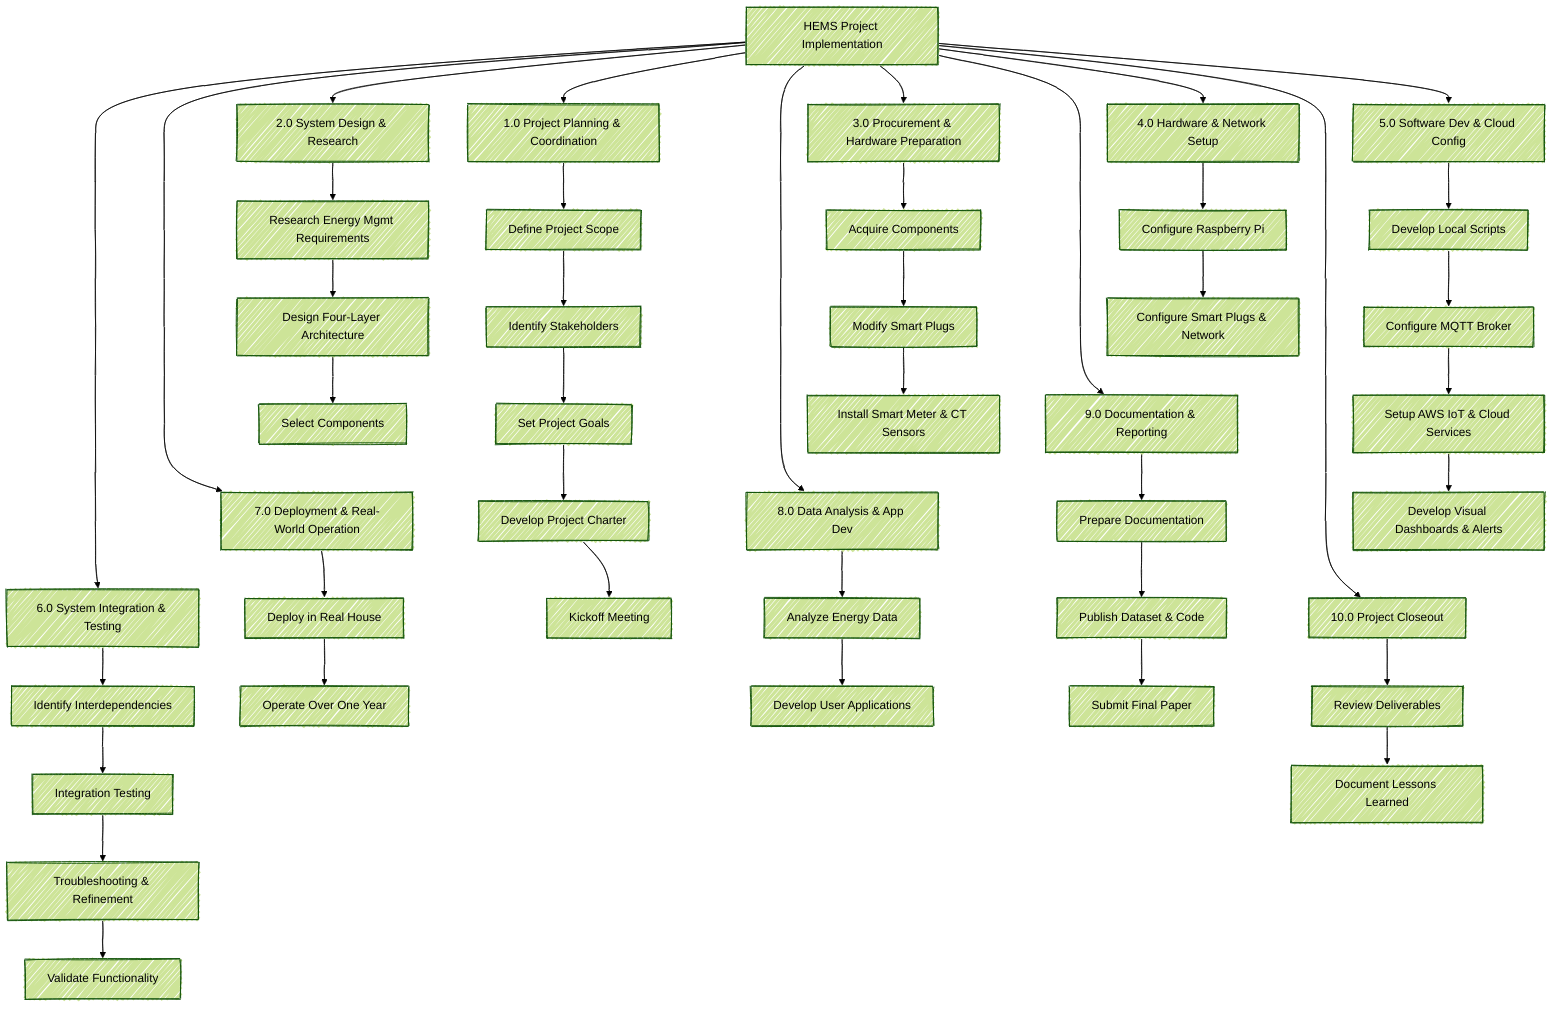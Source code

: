 ---
config:
  theme: forest
  look: handDrawn
  layout: dagre
---
flowchart TD
    A["HEMS Project Implementation"] --> A1["1.0 Project Planning & Coordination"] & A2["2.0 System Design & Research"] & A3["3.0 Procurement & Hardware Preparation"] & A4["4.0 Hardware & Network Setup"] & A5["5.0 Software Dev & Cloud Config"] & A6["6.0 System Integration & Testing"] & A7["7.0 Deployment & Real-World Operation"] & A8["8.0 Data Analysis & App Dev"] & A9["9.0 Documentation & Reporting"] & A10["10.0 Project Closeout"]
    A1 --> A1a["Define Project Scope"]
    A1a --> A1b["Identify Stakeholders"]
    A1b --> A1c["Set Project Goals"]
    A1c --> A1d["Develop Project Charter"]
    A1d --> A1e["Kickoff Meeting"]
    A2 --> A2a["Research Energy Mgmt Requirements"]
    A2a --> A2b["Design Four-Layer Architecture"]
    A2b --> A2c["Select Components"]
    A3 --> A3a["Acquire Components"]
    A3a --> A3b["Modify Smart Plugs"]
    A3b --> A3c["Install Smart Meter & CT Sensors"]
    A4 --> A4a["Configure Raspberry Pi"]
    A4a --> A4b["Configure Smart Plugs & Network"]
    A5 --> A5a["Develop Local Scripts"]
    A5a --> A5b["Configure MQTT Broker"]
    A5b --> A5c["Setup AWS IoT & Cloud Services"]
    A5c --> A5d["Develop Visual Dashboards & Alerts"]
    A1d ~~~ A6
    A6 --> A6a["Identify Interdependencies"]
    A6a --> A6b["Integration Testing"]
    A6b --> A6c["Troubleshooting & Refinement"]
    A6c --> A6d["Validate Functionality"]
    A2c ~~~ A7
    A7 --> A7a["Deploy in Real House"]
    A7a --> A7b["Operate Over One Year"]
    A3c ~~~ A8
    A8 --> A8a["Analyze Energy Data"]
    A8a --> A8b["Develop User Applications"]
    A4b ~~~ A9
    A9 --> A9a["Prepare Documentation"]
    A9a --> A9b["Publish Dataset & Code"]
    A9b --> A9c["Submit Final Paper"]
    A5d ~~~ A10
    A10 --> A10a["Review Deliverables"]
    A10a --> A10b["Document Lessons Learned"]